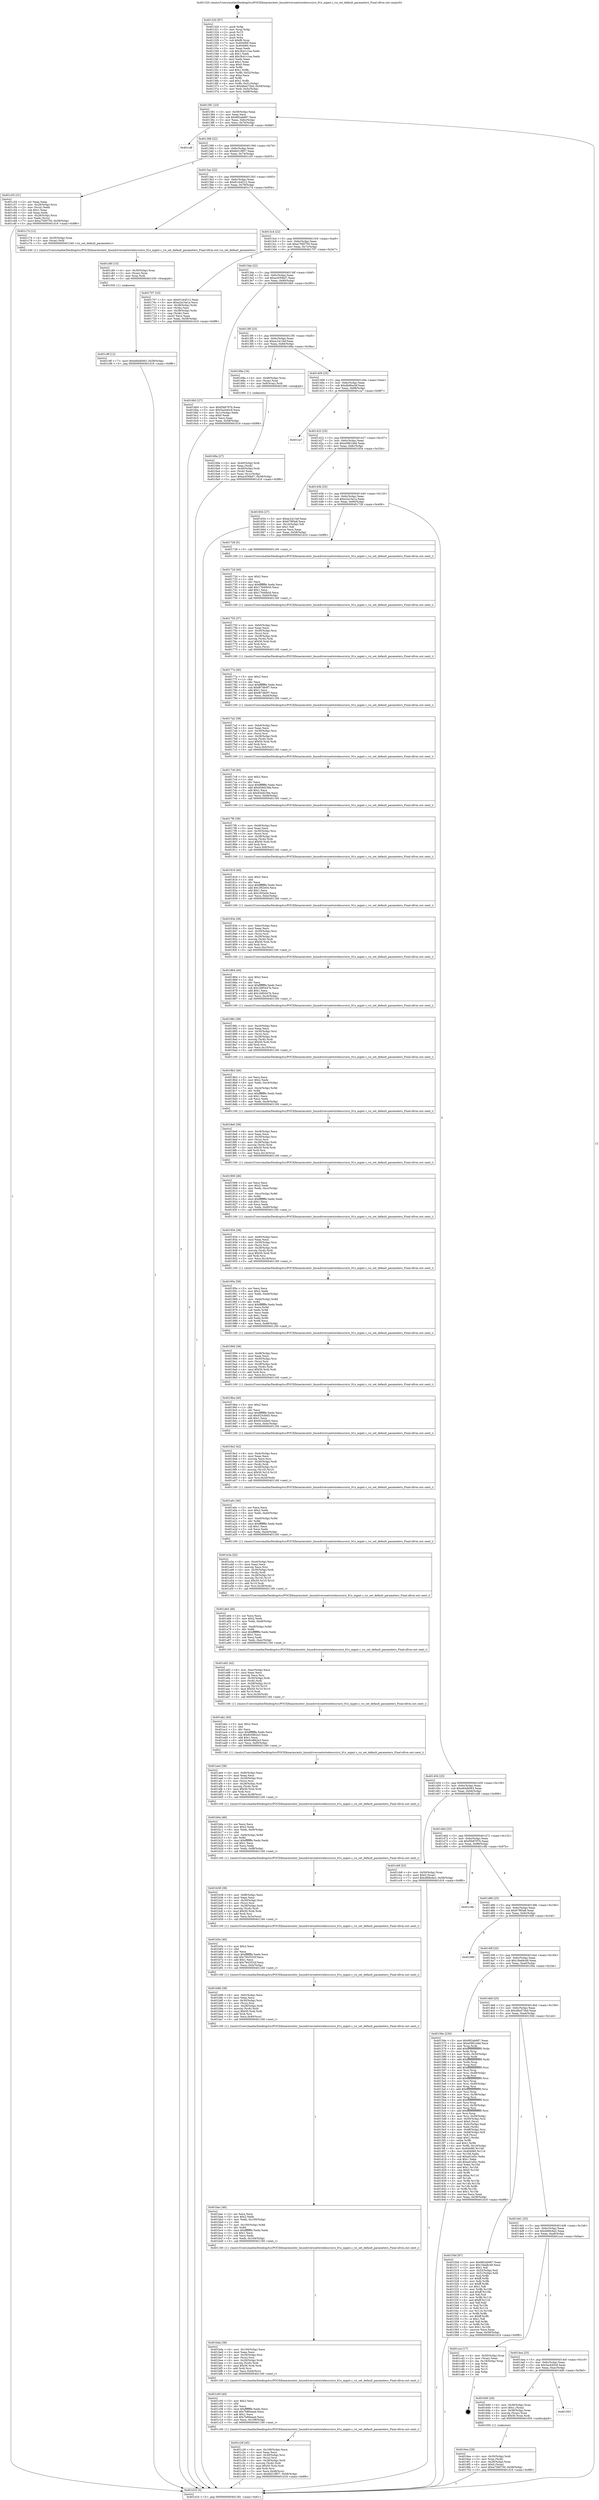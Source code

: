 digraph "0x401320" {
  label = "0x401320 (/mnt/c/Users/mathe/Desktop/tcc/POCII/binaries/extr_linuxdriversnetwirelessrsirsi_91x_mgmt.c_rsi_set_default_parameters_Final-ollvm.out::main(0))"
  labelloc = "t"
  node[shape=record]

  Entry [label="",width=0.3,height=0.3,shape=circle,fillcolor=black,style=filled]
  "0x401381" [label="{
     0x401381 [23]\l
     | [instrs]\l
     &nbsp;&nbsp;0x401381 \<+3\>: mov -0x58(%rbp),%eax\l
     &nbsp;&nbsp;0x401384 \<+2\>: mov %eax,%ecx\l
     &nbsp;&nbsp;0x401386 \<+6\>: sub $0x882ab687,%ecx\l
     &nbsp;&nbsp;0x40138c \<+3\>: mov %eax,-0x6c(%rbp)\l
     &nbsp;&nbsp;0x40138f \<+3\>: mov %ecx,-0x70(%rbp)\l
     &nbsp;&nbsp;0x401392 \<+6\>: je 0000000000401cdf \<main+0x9bf\>\l
  }"]
  "0x401cdf" [label="{
     0x401cdf\l
  }", style=dashed]
  "0x401398" [label="{
     0x401398 [22]\l
     | [instrs]\l
     &nbsp;&nbsp;0x401398 \<+5\>: jmp 000000000040139d \<main+0x7d\>\l
     &nbsp;&nbsp;0x40139d \<+3\>: mov -0x6c(%rbp),%eax\l
     &nbsp;&nbsp;0x4013a0 \<+5\>: sub $0x8d21f857,%eax\l
     &nbsp;&nbsp;0x4013a5 \<+3\>: mov %eax,-0x74(%rbp)\l
     &nbsp;&nbsp;0x4013a8 \<+6\>: je 0000000000401c55 \<main+0x935\>\l
  }"]
  Exit [label="",width=0.3,height=0.3,shape=circle,fillcolor=black,style=filled,peripheries=2]
  "0x401c55" [label="{
     0x401c55 [31]\l
     | [instrs]\l
     &nbsp;&nbsp;0x401c55 \<+2\>: xor %eax,%eax\l
     &nbsp;&nbsp;0x401c57 \<+4\>: mov -0x28(%rbp),%rcx\l
     &nbsp;&nbsp;0x401c5b \<+2\>: mov (%rcx),%edx\l
     &nbsp;&nbsp;0x401c5d \<+3\>: sub $0x1,%eax\l
     &nbsp;&nbsp;0x401c60 \<+2\>: sub %eax,%edx\l
     &nbsp;&nbsp;0x401c62 \<+4\>: mov -0x28(%rbp),%rcx\l
     &nbsp;&nbsp;0x401c66 \<+2\>: mov %edx,(%rcx)\l
     &nbsp;&nbsp;0x401c68 \<+7\>: movl $0xa7560750,-0x58(%rbp)\l
     &nbsp;&nbsp;0x401c6f \<+5\>: jmp 0000000000401d16 \<main+0x9f6\>\l
  }"]
  "0x4013ae" [label="{
     0x4013ae [22]\l
     | [instrs]\l
     &nbsp;&nbsp;0x4013ae \<+5\>: jmp 00000000004013b3 \<main+0x93\>\l
     &nbsp;&nbsp;0x4013b3 \<+3\>: mov -0x6c(%rbp),%eax\l
     &nbsp;&nbsp;0x4013b6 \<+5\>: sub $0x91cb4512,%eax\l
     &nbsp;&nbsp;0x4013bb \<+3\>: mov %eax,-0x78(%rbp)\l
     &nbsp;&nbsp;0x4013be \<+6\>: je 0000000000401c74 \<main+0x954\>\l
  }"]
  "0x401c8f" [label="{
     0x401c8f [12]\l
     | [instrs]\l
     &nbsp;&nbsp;0x401c8f \<+7\>: movl $0xe84db063,-0x58(%rbp)\l
     &nbsp;&nbsp;0x401c96 \<+5\>: jmp 0000000000401d16 \<main+0x9f6\>\l
  }"]
  "0x401c74" [label="{
     0x401c74 [12]\l
     | [instrs]\l
     &nbsp;&nbsp;0x401c74 \<+4\>: mov -0x30(%rbp),%rax\l
     &nbsp;&nbsp;0x401c78 \<+3\>: mov (%rax),%rdi\l
     &nbsp;&nbsp;0x401c7b \<+5\>: call 0000000000401240 \<rsi_set_default_parameters\>\l
     | [calls]\l
     &nbsp;&nbsp;0x401240 \{1\} (/mnt/c/Users/mathe/Desktop/tcc/POCII/binaries/extr_linuxdriversnetwirelessrsirsi_91x_mgmt.c_rsi_set_default_parameters_Final-ollvm.out::rsi_set_default_parameters)\l
  }"]
  "0x4013c4" [label="{
     0x4013c4 [22]\l
     | [instrs]\l
     &nbsp;&nbsp;0x4013c4 \<+5\>: jmp 00000000004013c9 \<main+0xa9\>\l
     &nbsp;&nbsp;0x4013c9 \<+3\>: mov -0x6c(%rbp),%eax\l
     &nbsp;&nbsp;0x4013cc \<+5\>: sub $0xa7560750,%eax\l
     &nbsp;&nbsp;0x4013d1 \<+3\>: mov %eax,-0x7c(%rbp)\l
     &nbsp;&nbsp;0x4013d4 \<+6\>: je 0000000000401707 \<main+0x3e7\>\l
  }"]
  "0x401c80" [label="{
     0x401c80 [15]\l
     | [instrs]\l
     &nbsp;&nbsp;0x401c80 \<+4\>: mov -0x30(%rbp),%rax\l
     &nbsp;&nbsp;0x401c84 \<+3\>: mov (%rax),%rax\l
     &nbsp;&nbsp;0x401c87 \<+3\>: mov %rax,%rdi\l
     &nbsp;&nbsp;0x401c8a \<+5\>: call 0000000000401030 \<free@plt\>\l
     | [calls]\l
     &nbsp;&nbsp;0x401030 \{1\} (unknown)\l
  }"]
  "0x401707" [label="{
     0x401707 [33]\l
     | [instrs]\l
     &nbsp;&nbsp;0x401707 \<+5\>: mov $0x91cb4512,%eax\l
     &nbsp;&nbsp;0x40170c \<+5\>: mov $0xe2a10a1a,%ecx\l
     &nbsp;&nbsp;0x401711 \<+4\>: mov -0x28(%rbp),%rdx\l
     &nbsp;&nbsp;0x401715 \<+2\>: mov (%rdx),%esi\l
     &nbsp;&nbsp;0x401717 \<+4\>: mov -0x38(%rbp),%rdx\l
     &nbsp;&nbsp;0x40171b \<+2\>: cmp (%rdx),%esi\l
     &nbsp;&nbsp;0x40171d \<+3\>: cmovl %ecx,%eax\l
     &nbsp;&nbsp;0x401720 \<+3\>: mov %eax,-0x58(%rbp)\l
     &nbsp;&nbsp;0x401723 \<+5\>: jmp 0000000000401d16 \<main+0x9f6\>\l
  }"]
  "0x4013da" [label="{
     0x4013da [22]\l
     | [instrs]\l
     &nbsp;&nbsp;0x4013da \<+5\>: jmp 00000000004013df \<main+0xbf\>\l
     &nbsp;&nbsp;0x4013df \<+3\>: mov -0x6c(%rbp),%eax\l
     &nbsp;&nbsp;0x4013e2 \<+5\>: sub $0xac030bd7,%eax\l
     &nbsp;&nbsp;0x4013e7 \<+3\>: mov %eax,-0x80(%rbp)\l
     &nbsp;&nbsp;0x4013ea \<+6\>: je 00000000004016b5 \<main+0x395\>\l
  }"]
  "0x401c28" [label="{
     0x401c28 [45]\l
     | [instrs]\l
     &nbsp;&nbsp;0x401c28 \<+6\>: mov -0x108(%rbp),%ecx\l
     &nbsp;&nbsp;0x401c2e \<+3\>: imul %eax,%ecx\l
     &nbsp;&nbsp;0x401c31 \<+4\>: mov -0x30(%rbp),%rsi\l
     &nbsp;&nbsp;0x401c35 \<+3\>: mov (%rsi),%rsi\l
     &nbsp;&nbsp;0x401c38 \<+4\>: mov -0x28(%rbp),%rdi\l
     &nbsp;&nbsp;0x401c3c \<+3\>: movslq (%rdi),%rdi\l
     &nbsp;&nbsp;0x401c3f \<+4\>: imul $0x50,%rdi,%rdi\l
     &nbsp;&nbsp;0x401c43 \<+3\>: add %rdi,%rsi\l
     &nbsp;&nbsp;0x401c46 \<+3\>: mov %ecx,0x48(%rsi)\l
     &nbsp;&nbsp;0x401c49 \<+7\>: movl $0x8d21f857,-0x58(%rbp)\l
     &nbsp;&nbsp;0x401c50 \<+5\>: jmp 0000000000401d16 \<main+0x9f6\>\l
  }"]
  "0x4016b5" [label="{
     0x4016b5 [27]\l
     | [instrs]\l
     &nbsp;&nbsp;0x4016b5 \<+5\>: mov $0xf5b8797b,%eax\l
     &nbsp;&nbsp;0x4016ba \<+5\>: mov $0x5acb40c9,%ecx\l
     &nbsp;&nbsp;0x4016bf \<+3\>: mov -0x1c(%rbp),%edx\l
     &nbsp;&nbsp;0x4016c2 \<+3\>: cmp $0x0,%edx\l
     &nbsp;&nbsp;0x4016c5 \<+3\>: cmove %ecx,%eax\l
     &nbsp;&nbsp;0x4016c8 \<+3\>: mov %eax,-0x58(%rbp)\l
     &nbsp;&nbsp;0x4016cb \<+5\>: jmp 0000000000401d16 \<main+0x9f6\>\l
  }"]
  "0x4013f0" [label="{
     0x4013f0 [25]\l
     | [instrs]\l
     &nbsp;&nbsp;0x4013f0 \<+5\>: jmp 00000000004013f5 \<main+0xd5\>\l
     &nbsp;&nbsp;0x4013f5 \<+3\>: mov -0x6c(%rbp),%eax\l
     &nbsp;&nbsp;0x4013f8 \<+5\>: sub $0xac2413ef,%eax\l
     &nbsp;&nbsp;0x4013fd \<+6\>: mov %eax,-0x84(%rbp)\l
     &nbsp;&nbsp;0x401403 \<+6\>: je 000000000040168a \<main+0x36a\>\l
  }"]
  "0x401c00" [label="{
     0x401c00 [40]\l
     | [instrs]\l
     &nbsp;&nbsp;0x401c00 \<+5\>: mov $0x2,%ecx\l
     &nbsp;&nbsp;0x401c05 \<+1\>: cltd\l
     &nbsp;&nbsp;0x401c06 \<+2\>: idiv %ecx\l
     &nbsp;&nbsp;0x401c08 \<+6\>: imul $0xfffffffe,%edx,%ecx\l
     &nbsp;&nbsp;0x401c0e \<+6\>: add $0x7b80eead,%ecx\l
     &nbsp;&nbsp;0x401c14 \<+3\>: add $0x1,%ecx\l
     &nbsp;&nbsp;0x401c17 \<+6\>: sub $0x7b80eead,%ecx\l
     &nbsp;&nbsp;0x401c1d \<+6\>: mov %ecx,-0x108(%rbp)\l
     &nbsp;&nbsp;0x401c23 \<+5\>: call 0000000000401160 \<next_i\>\l
     | [calls]\l
     &nbsp;&nbsp;0x401160 \{1\} (/mnt/c/Users/mathe/Desktop/tcc/POCII/binaries/extr_linuxdriversnetwirelessrsirsi_91x_mgmt.c_rsi_set_default_parameters_Final-ollvm.out::next_i)\l
  }"]
  "0x40168a" [label="{
     0x40168a [16]\l
     | [instrs]\l
     &nbsp;&nbsp;0x40168a \<+4\>: mov -0x48(%rbp),%rax\l
     &nbsp;&nbsp;0x40168e \<+3\>: mov (%rax),%rax\l
     &nbsp;&nbsp;0x401691 \<+4\>: mov 0x8(%rax),%rdi\l
     &nbsp;&nbsp;0x401695 \<+5\>: call 0000000000401060 \<atoi@plt\>\l
     | [calls]\l
     &nbsp;&nbsp;0x401060 \{1\} (unknown)\l
  }"]
  "0x401409" [label="{
     0x401409 [25]\l
     | [instrs]\l
     &nbsp;&nbsp;0x401409 \<+5\>: jmp 000000000040140e \<main+0xee\>\l
     &nbsp;&nbsp;0x40140e \<+3\>: mov -0x6c(%rbp),%eax\l
     &nbsp;&nbsp;0x401411 \<+5\>: sub $0xdbd6acbf,%eax\l
     &nbsp;&nbsp;0x401416 \<+6\>: mov %eax,-0x88(%rbp)\l
     &nbsp;&nbsp;0x40141c \<+6\>: je 0000000000401ca7 \<main+0x987\>\l
  }"]
  "0x401bda" [label="{
     0x401bda [38]\l
     | [instrs]\l
     &nbsp;&nbsp;0x401bda \<+6\>: mov -0x104(%rbp),%ecx\l
     &nbsp;&nbsp;0x401be0 \<+3\>: imul %eax,%ecx\l
     &nbsp;&nbsp;0x401be3 \<+4\>: mov -0x30(%rbp),%rsi\l
     &nbsp;&nbsp;0x401be7 \<+3\>: mov (%rsi),%rsi\l
     &nbsp;&nbsp;0x401bea \<+4\>: mov -0x28(%rbp),%rdi\l
     &nbsp;&nbsp;0x401bee \<+3\>: movslq (%rdi),%rdi\l
     &nbsp;&nbsp;0x401bf1 \<+4\>: imul $0x50,%rdi,%rdi\l
     &nbsp;&nbsp;0x401bf5 \<+3\>: add %rdi,%rsi\l
     &nbsp;&nbsp;0x401bf8 \<+3\>: mov %ecx,0x44(%rsi)\l
     &nbsp;&nbsp;0x401bfb \<+5\>: call 0000000000401160 \<next_i\>\l
     | [calls]\l
     &nbsp;&nbsp;0x401160 \{1\} (/mnt/c/Users/mathe/Desktop/tcc/POCII/binaries/extr_linuxdriversnetwirelessrsirsi_91x_mgmt.c_rsi_set_default_parameters_Final-ollvm.out::next_i)\l
  }"]
  "0x401ca7" [label="{
     0x401ca7\l
  }", style=dashed]
  "0x401422" [label="{
     0x401422 [25]\l
     | [instrs]\l
     &nbsp;&nbsp;0x401422 \<+5\>: jmp 0000000000401427 \<main+0x107\>\l
     &nbsp;&nbsp;0x401427 \<+3\>: mov -0x6c(%rbp),%eax\l
     &nbsp;&nbsp;0x40142a \<+5\>: sub $0xe0861ddd,%eax\l
     &nbsp;&nbsp;0x40142f \<+6\>: mov %eax,-0x8c(%rbp)\l
     &nbsp;&nbsp;0x401435 \<+6\>: je 0000000000401654 \<main+0x334\>\l
  }"]
  "0x401bac" [label="{
     0x401bac [46]\l
     | [instrs]\l
     &nbsp;&nbsp;0x401bac \<+2\>: xor %ecx,%ecx\l
     &nbsp;&nbsp;0x401bae \<+5\>: mov $0x2,%edx\l
     &nbsp;&nbsp;0x401bb3 \<+6\>: mov %edx,-0x100(%rbp)\l
     &nbsp;&nbsp;0x401bb9 \<+1\>: cltd\l
     &nbsp;&nbsp;0x401bba \<+7\>: mov -0x100(%rbp),%r8d\l
     &nbsp;&nbsp;0x401bc1 \<+3\>: idiv %r8d\l
     &nbsp;&nbsp;0x401bc4 \<+6\>: imul $0xfffffffe,%edx,%edx\l
     &nbsp;&nbsp;0x401bca \<+3\>: sub $0x1,%ecx\l
     &nbsp;&nbsp;0x401bcd \<+2\>: sub %ecx,%edx\l
     &nbsp;&nbsp;0x401bcf \<+6\>: mov %edx,-0x104(%rbp)\l
     &nbsp;&nbsp;0x401bd5 \<+5\>: call 0000000000401160 \<next_i\>\l
     | [calls]\l
     &nbsp;&nbsp;0x401160 \{1\} (/mnt/c/Users/mathe/Desktop/tcc/POCII/binaries/extr_linuxdriversnetwirelessrsirsi_91x_mgmt.c_rsi_set_default_parameters_Final-ollvm.out::next_i)\l
  }"]
  "0x401654" [label="{
     0x401654 [27]\l
     | [instrs]\l
     &nbsp;&nbsp;0x401654 \<+5\>: mov $0xac2413ef,%eax\l
     &nbsp;&nbsp;0x401659 \<+5\>: mov $0x679f3a8,%ecx\l
     &nbsp;&nbsp;0x40165e \<+3\>: mov -0x1d(%rbp),%dl\l
     &nbsp;&nbsp;0x401661 \<+3\>: test $0x1,%dl\l
     &nbsp;&nbsp;0x401664 \<+3\>: cmovne %ecx,%eax\l
     &nbsp;&nbsp;0x401667 \<+3\>: mov %eax,-0x58(%rbp)\l
     &nbsp;&nbsp;0x40166a \<+5\>: jmp 0000000000401d16 \<main+0x9f6\>\l
  }"]
  "0x40143b" [label="{
     0x40143b [25]\l
     | [instrs]\l
     &nbsp;&nbsp;0x40143b \<+5\>: jmp 0000000000401440 \<main+0x120\>\l
     &nbsp;&nbsp;0x401440 \<+3\>: mov -0x6c(%rbp),%eax\l
     &nbsp;&nbsp;0x401443 \<+5\>: sub $0xe2a10a1a,%eax\l
     &nbsp;&nbsp;0x401448 \<+6\>: mov %eax,-0x90(%rbp)\l
     &nbsp;&nbsp;0x40144e \<+6\>: je 0000000000401728 \<main+0x408\>\l
  }"]
  "0x401b86" [label="{
     0x401b86 [38]\l
     | [instrs]\l
     &nbsp;&nbsp;0x401b86 \<+6\>: mov -0xfc(%rbp),%ecx\l
     &nbsp;&nbsp;0x401b8c \<+3\>: imul %eax,%ecx\l
     &nbsp;&nbsp;0x401b8f \<+4\>: mov -0x30(%rbp),%rsi\l
     &nbsp;&nbsp;0x401b93 \<+3\>: mov (%rsi),%rsi\l
     &nbsp;&nbsp;0x401b96 \<+4\>: mov -0x28(%rbp),%rdi\l
     &nbsp;&nbsp;0x401b9a \<+3\>: movslq (%rdi),%rdi\l
     &nbsp;&nbsp;0x401b9d \<+4\>: imul $0x50,%rdi,%rdi\l
     &nbsp;&nbsp;0x401ba1 \<+3\>: add %rdi,%rsi\l
     &nbsp;&nbsp;0x401ba4 \<+3\>: mov %ecx,0x40(%rsi)\l
     &nbsp;&nbsp;0x401ba7 \<+5\>: call 0000000000401160 \<next_i\>\l
     | [calls]\l
     &nbsp;&nbsp;0x401160 \{1\} (/mnt/c/Users/mathe/Desktop/tcc/POCII/binaries/extr_linuxdriversnetwirelessrsirsi_91x_mgmt.c_rsi_set_default_parameters_Final-ollvm.out::next_i)\l
  }"]
  "0x401728" [label="{
     0x401728 [5]\l
     | [instrs]\l
     &nbsp;&nbsp;0x401728 \<+5\>: call 0000000000401160 \<next_i\>\l
     | [calls]\l
     &nbsp;&nbsp;0x401160 \{1\} (/mnt/c/Users/mathe/Desktop/tcc/POCII/binaries/extr_linuxdriversnetwirelessrsirsi_91x_mgmt.c_rsi_set_default_parameters_Final-ollvm.out::next_i)\l
  }"]
  "0x401454" [label="{
     0x401454 [25]\l
     | [instrs]\l
     &nbsp;&nbsp;0x401454 \<+5\>: jmp 0000000000401459 \<main+0x139\>\l
     &nbsp;&nbsp;0x401459 \<+3\>: mov -0x6c(%rbp),%eax\l
     &nbsp;&nbsp;0x40145c \<+5\>: sub $0xe84db063,%eax\l
     &nbsp;&nbsp;0x401461 \<+6\>: mov %eax,-0x94(%rbp)\l
     &nbsp;&nbsp;0x401467 \<+6\>: je 0000000000401cb8 \<main+0x998\>\l
  }"]
  "0x401b5e" [label="{
     0x401b5e [40]\l
     | [instrs]\l
     &nbsp;&nbsp;0x401b5e \<+5\>: mov $0x2,%ecx\l
     &nbsp;&nbsp;0x401b63 \<+1\>: cltd\l
     &nbsp;&nbsp;0x401b64 \<+2\>: idiv %ecx\l
     &nbsp;&nbsp;0x401b66 \<+6\>: imul $0xfffffffe,%edx,%ecx\l
     &nbsp;&nbsp;0x401b6c \<+6\>: add $0x7843532f,%ecx\l
     &nbsp;&nbsp;0x401b72 \<+3\>: add $0x1,%ecx\l
     &nbsp;&nbsp;0x401b75 \<+6\>: sub $0x7843532f,%ecx\l
     &nbsp;&nbsp;0x401b7b \<+6\>: mov %ecx,-0xfc(%rbp)\l
     &nbsp;&nbsp;0x401b81 \<+5\>: call 0000000000401160 \<next_i\>\l
     | [calls]\l
     &nbsp;&nbsp;0x401160 \{1\} (/mnt/c/Users/mathe/Desktop/tcc/POCII/binaries/extr_linuxdriversnetwirelessrsirsi_91x_mgmt.c_rsi_set_default_parameters_Final-ollvm.out::next_i)\l
  }"]
  "0x401cb8" [label="{
     0x401cb8 [22]\l
     | [instrs]\l
     &nbsp;&nbsp;0x401cb8 \<+4\>: mov -0x50(%rbp),%rax\l
     &nbsp;&nbsp;0x401cbc \<+6\>: movl $0x0,(%rax)\l
     &nbsp;&nbsp;0x401cc2 \<+7\>: movl $0x4fd9c6a3,-0x58(%rbp)\l
     &nbsp;&nbsp;0x401cc9 \<+5\>: jmp 0000000000401d16 \<main+0x9f6\>\l
  }"]
  "0x40146d" [label="{
     0x40146d [25]\l
     | [instrs]\l
     &nbsp;&nbsp;0x40146d \<+5\>: jmp 0000000000401472 \<main+0x152\>\l
     &nbsp;&nbsp;0x401472 \<+3\>: mov -0x6c(%rbp),%eax\l
     &nbsp;&nbsp;0x401475 \<+5\>: sub $0xf5b8797b,%eax\l
     &nbsp;&nbsp;0x40147a \<+6\>: mov %eax,-0x98(%rbp)\l
     &nbsp;&nbsp;0x401480 \<+6\>: je 0000000000401c9b \<main+0x97b\>\l
  }"]
  "0x401b38" [label="{
     0x401b38 [38]\l
     | [instrs]\l
     &nbsp;&nbsp;0x401b38 \<+6\>: mov -0xf8(%rbp),%ecx\l
     &nbsp;&nbsp;0x401b3e \<+3\>: imul %eax,%ecx\l
     &nbsp;&nbsp;0x401b41 \<+4\>: mov -0x30(%rbp),%rsi\l
     &nbsp;&nbsp;0x401b45 \<+3\>: mov (%rsi),%rsi\l
     &nbsp;&nbsp;0x401b48 \<+4\>: mov -0x28(%rbp),%rdi\l
     &nbsp;&nbsp;0x401b4c \<+3\>: movslq (%rdi),%rdi\l
     &nbsp;&nbsp;0x401b4f \<+4\>: imul $0x50,%rdi,%rdi\l
     &nbsp;&nbsp;0x401b53 \<+3\>: add %rdi,%rsi\l
     &nbsp;&nbsp;0x401b56 \<+3\>: mov %ecx,0x3c(%rsi)\l
     &nbsp;&nbsp;0x401b59 \<+5\>: call 0000000000401160 \<next_i\>\l
     | [calls]\l
     &nbsp;&nbsp;0x401160 \{1\} (/mnt/c/Users/mathe/Desktop/tcc/POCII/binaries/extr_linuxdriversnetwirelessrsirsi_91x_mgmt.c_rsi_set_default_parameters_Final-ollvm.out::next_i)\l
  }"]
  "0x401c9b" [label="{
     0x401c9b\l
  }", style=dashed]
  "0x401486" [label="{
     0x401486 [25]\l
     | [instrs]\l
     &nbsp;&nbsp;0x401486 \<+5\>: jmp 000000000040148b \<main+0x16b\>\l
     &nbsp;&nbsp;0x40148b \<+3\>: mov -0x6c(%rbp),%eax\l
     &nbsp;&nbsp;0x40148e \<+5\>: sub $0x679f3a8,%eax\l
     &nbsp;&nbsp;0x401493 \<+6\>: mov %eax,-0x9c(%rbp)\l
     &nbsp;&nbsp;0x401499 \<+6\>: je 000000000040166f \<main+0x34f\>\l
  }"]
  "0x401b0a" [label="{
     0x401b0a [46]\l
     | [instrs]\l
     &nbsp;&nbsp;0x401b0a \<+2\>: xor %ecx,%ecx\l
     &nbsp;&nbsp;0x401b0c \<+5\>: mov $0x2,%edx\l
     &nbsp;&nbsp;0x401b11 \<+6\>: mov %edx,-0xf4(%rbp)\l
     &nbsp;&nbsp;0x401b17 \<+1\>: cltd\l
     &nbsp;&nbsp;0x401b18 \<+7\>: mov -0xf4(%rbp),%r8d\l
     &nbsp;&nbsp;0x401b1f \<+3\>: idiv %r8d\l
     &nbsp;&nbsp;0x401b22 \<+6\>: imul $0xfffffffe,%edx,%edx\l
     &nbsp;&nbsp;0x401b28 \<+3\>: sub $0x1,%ecx\l
     &nbsp;&nbsp;0x401b2b \<+2\>: sub %ecx,%edx\l
     &nbsp;&nbsp;0x401b2d \<+6\>: mov %edx,-0xf8(%rbp)\l
     &nbsp;&nbsp;0x401b33 \<+5\>: call 0000000000401160 \<next_i\>\l
     | [calls]\l
     &nbsp;&nbsp;0x401160 \{1\} (/mnt/c/Users/mathe/Desktop/tcc/POCII/binaries/extr_linuxdriversnetwirelessrsirsi_91x_mgmt.c_rsi_set_default_parameters_Final-ollvm.out::next_i)\l
  }"]
  "0x40166f" [label="{
     0x40166f\l
  }", style=dashed]
  "0x40149f" [label="{
     0x40149f [25]\l
     | [instrs]\l
     &nbsp;&nbsp;0x40149f \<+5\>: jmp 00000000004014a4 \<main+0x184\>\l
     &nbsp;&nbsp;0x4014a4 \<+3\>: mov -0x6c(%rbp),%eax\l
     &nbsp;&nbsp;0x4014a7 \<+5\>: sub $0x19ae8c49,%eax\l
     &nbsp;&nbsp;0x4014ac \<+6\>: mov %eax,-0xa0(%rbp)\l
     &nbsp;&nbsp;0x4014b2 \<+6\>: je 000000000040156e \<main+0x24e\>\l
  }"]
  "0x401ae4" [label="{
     0x401ae4 [38]\l
     | [instrs]\l
     &nbsp;&nbsp;0x401ae4 \<+6\>: mov -0xf0(%rbp),%ecx\l
     &nbsp;&nbsp;0x401aea \<+3\>: imul %eax,%ecx\l
     &nbsp;&nbsp;0x401aed \<+4\>: mov -0x30(%rbp),%rsi\l
     &nbsp;&nbsp;0x401af1 \<+3\>: mov (%rsi),%rsi\l
     &nbsp;&nbsp;0x401af4 \<+4\>: mov -0x28(%rbp),%rdi\l
     &nbsp;&nbsp;0x401af8 \<+3\>: movslq (%rdi),%rdi\l
     &nbsp;&nbsp;0x401afb \<+4\>: imul $0x50,%rdi,%rdi\l
     &nbsp;&nbsp;0x401aff \<+3\>: add %rdi,%rsi\l
     &nbsp;&nbsp;0x401b02 \<+3\>: mov %ecx,0x38(%rsi)\l
     &nbsp;&nbsp;0x401b05 \<+5\>: call 0000000000401160 \<next_i\>\l
     | [calls]\l
     &nbsp;&nbsp;0x401160 \{1\} (/mnt/c/Users/mathe/Desktop/tcc/POCII/binaries/extr_linuxdriversnetwirelessrsirsi_91x_mgmt.c_rsi_set_default_parameters_Final-ollvm.out::next_i)\l
  }"]
  "0x40156e" [label="{
     0x40156e [230]\l
     | [instrs]\l
     &nbsp;&nbsp;0x40156e \<+5\>: mov $0x882ab687,%eax\l
     &nbsp;&nbsp;0x401573 \<+5\>: mov $0xe0861ddd,%ecx\l
     &nbsp;&nbsp;0x401578 \<+3\>: mov %rsp,%rdx\l
     &nbsp;&nbsp;0x40157b \<+4\>: add $0xfffffffffffffff0,%rdx\l
     &nbsp;&nbsp;0x40157f \<+3\>: mov %rdx,%rsp\l
     &nbsp;&nbsp;0x401582 \<+4\>: mov %rdx,-0x50(%rbp)\l
     &nbsp;&nbsp;0x401586 \<+3\>: mov %rsp,%rdx\l
     &nbsp;&nbsp;0x401589 \<+4\>: add $0xfffffffffffffff0,%rdx\l
     &nbsp;&nbsp;0x40158d \<+3\>: mov %rdx,%rsp\l
     &nbsp;&nbsp;0x401590 \<+3\>: mov %rsp,%rsi\l
     &nbsp;&nbsp;0x401593 \<+4\>: add $0xfffffffffffffff0,%rsi\l
     &nbsp;&nbsp;0x401597 \<+3\>: mov %rsi,%rsp\l
     &nbsp;&nbsp;0x40159a \<+4\>: mov %rsi,-0x48(%rbp)\l
     &nbsp;&nbsp;0x40159e \<+3\>: mov %rsp,%rsi\l
     &nbsp;&nbsp;0x4015a1 \<+4\>: add $0xfffffffffffffff0,%rsi\l
     &nbsp;&nbsp;0x4015a5 \<+3\>: mov %rsi,%rsp\l
     &nbsp;&nbsp;0x4015a8 \<+4\>: mov %rsi,-0x40(%rbp)\l
     &nbsp;&nbsp;0x4015ac \<+3\>: mov %rsp,%rsi\l
     &nbsp;&nbsp;0x4015af \<+4\>: add $0xfffffffffffffff0,%rsi\l
     &nbsp;&nbsp;0x4015b3 \<+3\>: mov %rsi,%rsp\l
     &nbsp;&nbsp;0x4015b6 \<+4\>: mov %rsi,-0x38(%rbp)\l
     &nbsp;&nbsp;0x4015ba \<+3\>: mov %rsp,%rsi\l
     &nbsp;&nbsp;0x4015bd \<+4\>: add $0xfffffffffffffff0,%rsi\l
     &nbsp;&nbsp;0x4015c1 \<+3\>: mov %rsi,%rsp\l
     &nbsp;&nbsp;0x4015c4 \<+4\>: mov %rsi,-0x30(%rbp)\l
     &nbsp;&nbsp;0x4015c8 \<+3\>: mov %rsp,%rsi\l
     &nbsp;&nbsp;0x4015cb \<+4\>: add $0xfffffffffffffff0,%rsi\l
     &nbsp;&nbsp;0x4015cf \<+3\>: mov %rsi,%rsp\l
     &nbsp;&nbsp;0x4015d2 \<+4\>: mov %rsi,-0x28(%rbp)\l
     &nbsp;&nbsp;0x4015d6 \<+4\>: mov -0x50(%rbp),%rsi\l
     &nbsp;&nbsp;0x4015da \<+6\>: movl $0x0,(%rsi)\l
     &nbsp;&nbsp;0x4015e0 \<+3\>: mov -0x5c(%rbp),%edi\l
     &nbsp;&nbsp;0x4015e3 \<+2\>: mov %edi,(%rdx)\l
     &nbsp;&nbsp;0x4015e5 \<+4\>: mov -0x48(%rbp),%rsi\l
     &nbsp;&nbsp;0x4015e9 \<+4\>: mov -0x68(%rbp),%r8\l
     &nbsp;&nbsp;0x4015ed \<+3\>: mov %r8,(%rsi)\l
     &nbsp;&nbsp;0x4015f0 \<+3\>: cmpl $0x2,(%rdx)\l
     &nbsp;&nbsp;0x4015f3 \<+4\>: setne %r9b\l
     &nbsp;&nbsp;0x4015f7 \<+4\>: and $0x1,%r9b\l
     &nbsp;&nbsp;0x4015fb \<+4\>: mov %r9b,-0x1d(%rbp)\l
     &nbsp;&nbsp;0x4015ff \<+8\>: mov 0x404080,%r10d\l
     &nbsp;&nbsp;0x401607 \<+8\>: mov 0x404060,%r11d\l
     &nbsp;&nbsp;0x40160f \<+3\>: mov %r10d,%ebx\l
     &nbsp;&nbsp;0x401612 \<+6\>: sub $0xad1ef2c,%ebx\l
     &nbsp;&nbsp;0x401618 \<+3\>: sub $0x1,%ebx\l
     &nbsp;&nbsp;0x40161b \<+6\>: add $0xad1ef2c,%ebx\l
     &nbsp;&nbsp;0x401621 \<+4\>: imul %ebx,%r10d\l
     &nbsp;&nbsp;0x401625 \<+4\>: and $0x1,%r10d\l
     &nbsp;&nbsp;0x401629 \<+4\>: cmp $0x0,%r10d\l
     &nbsp;&nbsp;0x40162d \<+4\>: sete %r9b\l
     &nbsp;&nbsp;0x401631 \<+4\>: cmp $0xa,%r11d\l
     &nbsp;&nbsp;0x401635 \<+4\>: setl %r14b\l
     &nbsp;&nbsp;0x401639 \<+3\>: mov %r9b,%r15b\l
     &nbsp;&nbsp;0x40163c \<+3\>: and %r14b,%r15b\l
     &nbsp;&nbsp;0x40163f \<+3\>: xor %r14b,%r9b\l
     &nbsp;&nbsp;0x401642 \<+3\>: or %r9b,%r15b\l
     &nbsp;&nbsp;0x401645 \<+4\>: test $0x1,%r15b\l
     &nbsp;&nbsp;0x401649 \<+3\>: cmovne %ecx,%eax\l
     &nbsp;&nbsp;0x40164c \<+3\>: mov %eax,-0x58(%rbp)\l
     &nbsp;&nbsp;0x40164f \<+5\>: jmp 0000000000401d16 \<main+0x9f6\>\l
  }"]
  "0x4014b8" [label="{
     0x4014b8 [25]\l
     | [instrs]\l
     &nbsp;&nbsp;0x4014b8 \<+5\>: jmp 00000000004014bd \<main+0x19d\>\l
     &nbsp;&nbsp;0x4014bd \<+3\>: mov -0x6c(%rbp),%eax\l
     &nbsp;&nbsp;0x4014c0 \<+5\>: sub $0x48a472bd,%eax\l
     &nbsp;&nbsp;0x4014c5 \<+6\>: mov %eax,-0xa4(%rbp)\l
     &nbsp;&nbsp;0x4014cb \<+6\>: je 000000000040150d \<main+0x1ed\>\l
  }"]
  "0x401abc" [label="{
     0x401abc [40]\l
     | [instrs]\l
     &nbsp;&nbsp;0x401abc \<+5\>: mov $0x2,%ecx\l
     &nbsp;&nbsp;0x401ac1 \<+1\>: cltd\l
     &nbsp;&nbsp;0x401ac2 \<+2\>: idiv %ecx\l
     &nbsp;&nbsp;0x401ac4 \<+6\>: imul $0xfffffffe,%edx,%ecx\l
     &nbsp;&nbsp;0x401aca \<+6\>: sub $0x8c0862e3,%ecx\l
     &nbsp;&nbsp;0x401ad0 \<+3\>: add $0x1,%ecx\l
     &nbsp;&nbsp;0x401ad3 \<+6\>: add $0x8c0862e3,%ecx\l
     &nbsp;&nbsp;0x401ad9 \<+6\>: mov %ecx,-0xf0(%rbp)\l
     &nbsp;&nbsp;0x401adf \<+5\>: call 0000000000401160 \<next_i\>\l
     | [calls]\l
     &nbsp;&nbsp;0x401160 \{1\} (/mnt/c/Users/mathe/Desktop/tcc/POCII/binaries/extr_linuxdriversnetwirelessrsirsi_91x_mgmt.c_rsi_set_default_parameters_Final-ollvm.out::next_i)\l
  }"]
  "0x40150d" [label="{
     0x40150d [97]\l
     | [instrs]\l
     &nbsp;&nbsp;0x40150d \<+5\>: mov $0x882ab687,%eax\l
     &nbsp;&nbsp;0x401512 \<+5\>: mov $0x19ae8c49,%ecx\l
     &nbsp;&nbsp;0x401517 \<+2\>: mov $0x1,%dl\l
     &nbsp;&nbsp;0x401519 \<+4\>: mov -0x52(%rbp),%sil\l
     &nbsp;&nbsp;0x40151d \<+4\>: mov -0x51(%rbp),%dil\l
     &nbsp;&nbsp;0x401521 \<+3\>: mov %sil,%r8b\l
     &nbsp;&nbsp;0x401524 \<+4\>: xor $0xff,%r8b\l
     &nbsp;&nbsp;0x401528 \<+3\>: mov %dil,%r9b\l
     &nbsp;&nbsp;0x40152b \<+4\>: xor $0xff,%r9b\l
     &nbsp;&nbsp;0x40152f \<+3\>: xor $0x1,%dl\l
     &nbsp;&nbsp;0x401532 \<+3\>: mov %r8b,%r10b\l
     &nbsp;&nbsp;0x401535 \<+4\>: and $0xff,%r10b\l
     &nbsp;&nbsp;0x401539 \<+3\>: and %dl,%sil\l
     &nbsp;&nbsp;0x40153c \<+3\>: mov %r9b,%r11b\l
     &nbsp;&nbsp;0x40153f \<+4\>: and $0xff,%r11b\l
     &nbsp;&nbsp;0x401543 \<+3\>: and %dl,%dil\l
     &nbsp;&nbsp;0x401546 \<+3\>: or %sil,%r10b\l
     &nbsp;&nbsp;0x401549 \<+3\>: or %dil,%r11b\l
     &nbsp;&nbsp;0x40154c \<+3\>: xor %r11b,%r10b\l
     &nbsp;&nbsp;0x40154f \<+3\>: or %r9b,%r8b\l
     &nbsp;&nbsp;0x401552 \<+4\>: xor $0xff,%r8b\l
     &nbsp;&nbsp;0x401556 \<+3\>: or $0x1,%dl\l
     &nbsp;&nbsp;0x401559 \<+3\>: and %dl,%r8b\l
     &nbsp;&nbsp;0x40155c \<+3\>: or %r8b,%r10b\l
     &nbsp;&nbsp;0x40155f \<+4\>: test $0x1,%r10b\l
     &nbsp;&nbsp;0x401563 \<+3\>: cmovne %ecx,%eax\l
     &nbsp;&nbsp;0x401566 \<+3\>: mov %eax,-0x58(%rbp)\l
     &nbsp;&nbsp;0x401569 \<+5\>: jmp 0000000000401d16 \<main+0x9f6\>\l
  }"]
  "0x4014d1" [label="{
     0x4014d1 [25]\l
     | [instrs]\l
     &nbsp;&nbsp;0x4014d1 \<+5\>: jmp 00000000004014d6 \<main+0x1b6\>\l
     &nbsp;&nbsp;0x4014d6 \<+3\>: mov -0x6c(%rbp),%eax\l
     &nbsp;&nbsp;0x4014d9 \<+5\>: sub $0x4fd9c6a3,%eax\l
     &nbsp;&nbsp;0x4014de \<+6\>: mov %eax,-0xa8(%rbp)\l
     &nbsp;&nbsp;0x4014e4 \<+6\>: je 0000000000401cce \<main+0x9ae\>\l
  }"]
  "0x401d16" [label="{
     0x401d16 [5]\l
     | [instrs]\l
     &nbsp;&nbsp;0x401d16 \<+5\>: jmp 0000000000401381 \<main+0x61\>\l
  }"]
  "0x401320" [label="{
     0x401320 [97]\l
     | [instrs]\l
     &nbsp;&nbsp;0x401320 \<+1\>: push %rbp\l
     &nbsp;&nbsp;0x401321 \<+3\>: mov %rsp,%rbp\l
     &nbsp;&nbsp;0x401324 \<+2\>: push %r15\l
     &nbsp;&nbsp;0x401326 \<+2\>: push %r14\l
     &nbsp;&nbsp;0x401328 \<+1\>: push %rbx\l
     &nbsp;&nbsp;0x401329 \<+7\>: sub $0xf8,%rsp\l
     &nbsp;&nbsp;0x401330 \<+7\>: mov 0x404080,%eax\l
     &nbsp;&nbsp;0x401337 \<+7\>: mov 0x404060,%ecx\l
     &nbsp;&nbsp;0x40133e \<+2\>: mov %eax,%edx\l
     &nbsp;&nbsp;0x401340 \<+6\>: sub $0x3b41c1ea,%edx\l
     &nbsp;&nbsp;0x401346 \<+3\>: sub $0x1,%edx\l
     &nbsp;&nbsp;0x401349 \<+6\>: add $0x3b41c1ea,%edx\l
     &nbsp;&nbsp;0x40134f \<+3\>: imul %edx,%eax\l
     &nbsp;&nbsp;0x401352 \<+3\>: and $0x1,%eax\l
     &nbsp;&nbsp;0x401355 \<+3\>: cmp $0x0,%eax\l
     &nbsp;&nbsp;0x401358 \<+4\>: sete %r8b\l
     &nbsp;&nbsp;0x40135c \<+4\>: and $0x1,%r8b\l
     &nbsp;&nbsp;0x401360 \<+4\>: mov %r8b,-0x52(%rbp)\l
     &nbsp;&nbsp;0x401364 \<+3\>: cmp $0xa,%ecx\l
     &nbsp;&nbsp;0x401367 \<+4\>: setl %r8b\l
     &nbsp;&nbsp;0x40136b \<+4\>: and $0x1,%r8b\l
     &nbsp;&nbsp;0x40136f \<+4\>: mov %r8b,-0x51(%rbp)\l
     &nbsp;&nbsp;0x401373 \<+7\>: movl $0x48a472bd,-0x58(%rbp)\l
     &nbsp;&nbsp;0x40137a \<+3\>: mov %edi,-0x5c(%rbp)\l
     &nbsp;&nbsp;0x40137d \<+4\>: mov %rsi,-0x68(%rbp)\l
  }"]
  "0x40169a" [label="{
     0x40169a [27]\l
     | [instrs]\l
     &nbsp;&nbsp;0x40169a \<+4\>: mov -0x40(%rbp),%rdi\l
     &nbsp;&nbsp;0x40169e \<+2\>: mov %eax,(%rdi)\l
     &nbsp;&nbsp;0x4016a0 \<+4\>: mov -0x40(%rbp),%rdi\l
     &nbsp;&nbsp;0x4016a4 \<+2\>: mov (%rdi),%eax\l
     &nbsp;&nbsp;0x4016a6 \<+3\>: mov %eax,-0x1c(%rbp)\l
     &nbsp;&nbsp;0x4016a9 \<+7\>: movl $0xac030bd7,-0x58(%rbp)\l
     &nbsp;&nbsp;0x4016b0 \<+5\>: jmp 0000000000401d16 \<main+0x9f6\>\l
  }"]
  "0x401a92" [label="{
     0x401a92 [42]\l
     | [instrs]\l
     &nbsp;&nbsp;0x401a92 \<+6\>: mov -0xec(%rbp),%ecx\l
     &nbsp;&nbsp;0x401a98 \<+3\>: imul %eax,%ecx\l
     &nbsp;&nbsp;0x401a9b \<+3\>: movslq %ecx,%rsi\l
     &nbsp;&nbsp;0x401a9e \<+4\>: mov -0x30(%rbp),%rdi\l
     &nbsp;&nbsp;0x401aa2 \<+3\>: mov (%rdi),%rdi\l
     &nbsp;&nbsp;0x401aa5 \<+4\>: mov -0x28(%rbp),%r10\l
     &nbsp;&nbsp;0x401aa9 \<+3\>: movslq (%r10),%r10\l
     &nbsp;&nbsp;0x401aac \<+4\>: imul $0x50,%r10,%r10\l
     &nbsp;&nbsp;0x401ab0 \<+3\>: add %r10,%rdi\l
     &nbsp;&nbsp;0x401ab3 \<+4\>: mov %rsi,0x30(%rdi)\l
     &nbsp;&nbsp;0x401ab7 \<+5\>: call 0000000000401160 \<next_i\>\l
     | [calls]\l
     &nbsp;&nbsp;0x401160 \{1\} (/mnt/c/Users/mathe/Desktop/tcc/POCII/binaries/extr_linuxdriversnetwirelessrsirsi_91x_mgmt.c_rsi_set_default_parameters_Final-ollvm.out::next_i)\l
  }"]
  "0x401cce" [label="{
     0x401cce [17]\l
     | [instrs]\l
     &nbsp;&nbsp;0x401cce \<+4\>: mov -0x50(%rbp),%rax\l
     &nbsp;&nbsp;0x401cd2 \<+2\>: mov (%rax),%eax\l
     &nbsp;&nbsp;0x401cd4 \<+4\>: lea -0x18(%rbp),%rsp\l
     &nbsp;&nbsp;0x401cd8 \<+1\>: pop %rbx\l
     &nbsp;&nbsp;0x401cd9 \<+2\>: pop %r14\l
     &nbsp;&nbsp;0x401cdb \<+2\>: pop %r15\l
     &nbsp;&nbsp;0x401cdd \<+1\>: pop %rbp\l
     &nbsp;&nbsp;0x401cde \<+1\>: ret\l
  }"]
  "0x4014ea" [label="{
     0x4014ea [25]\l
     | [instrs]\l
     &nbsp;&nbsp;0x4014ea \<+5\>: jmp 00000000004014ef \<main+0x1cf\>\l
     &nbsp;&nbsp;0x4014ef \<+3\>: mov -0x6c(%rbp),%eax\l
     &nbsp;&nbsp;0x4014f2 \<+5\>: sub $0x5acb40c9,%eax\l
     &nbsp;&nbsp;0x4014f7 \<+6\>: mov %eax,-0xac(%rbp)\l
     &nbsp;&nbsp;0x4014fd \<+6\>: je 00000000004016d0 \<main+0x3b0\>\l
  }"]
  "0x401a64" [label="{
     0x401a64 [46]\l
     | [instrs]\l
     &nbsp;&nbsp;0x401a64 \<+2\>: xor %ecx,%ecx\l
     &nbsp;&nbsp;0x401a66 \<+5\>: mov $0x2,%edx\l
     &nbsp;&nbsp;0x401a6b \<+6\>: mov %edx,-0xe8(%rbp)\l
     &nbsp;&nbsp;0x401a71 \<+1\>: cltd\l
     &nbsp;&nbsp;0x401a72 \<+7\>: mov -0xe8(%rbp),%r8d\l
     &nbsp;&nbsp;0x401a79 \<+3\>: idiv %r8d\l
     &nbsp;&nbsp;0x401a7c \<+6\>: imul $0xfffffffe,%edx,%edx\l
     &nbsp;&nbsp;0x401a82 \<+3\>: sub $0x1,%ecx\l
     &nbsp;&nbsp;0x401a85 \<+2\>: sub %ecx,%edx\l
     &nbsp;&nbsp;0x401a87 \<+6\>: mov %edx,-0xec(%rbp)\l
     &nbsp;&nbsp;0x401a8d \<+5\>: call 0000000000401160 \<next_i\>\l
     | [calls]\l
     &nbsp;&nbsp;0x401160 \{1\} (/mnt/c/Users/mathe/Desktop/tcc/POCII/binaries/extr_linuxdriversnetwirelessrsirsi_91x_mgmt.c_rsi_set_default_parameters_Final-ollvm.out::next_i)\l
  }"]
  "0x4016d0" [label="{
     0x4016d0 [26]\l
     | [instrs]\l
     &nbsp;&nbsp;0x4016d0 \<+4\>: mov -0x38(%rbp),%rax\l
     &nbsp;&nbsp;0x4016d4 \<+6\>: movl $0x1,(%rax)\l
     &nbsp;&nbsp;0x4016da \<+4\>: mov -0x38(%rbp),%rax\l
     &nbsp;&nbsp;0x4016de \<+3\>: movslq (%rax),%rax\l
     &nbsp;&nbsp;0x4016e1 \<+4\>: imul $0x50,%rax,%rdi\l
     &nbsp;&nbsp;0x4016e5 \<+5\>: call 0000000000401050 \<malloc@plt\>\l
     | [calls]\l
     &nbsp;&nbsp;0x401050 \{1\} (unknown)\l
  }"]
  "0x401503" [label="{
     0x401503\l
  }", style=dashed]
  "0x4016ea" [label="{
     0x4016ea [29]\l
     | [instrs]\l
     &nbsp;&nbsp;0x4016ea \<+4\>: mov -0x30(%rbp),%rdi\l
     &nbsp;&nbsp;0x4016ee \<+3\>: mov %rax,(%rdi)\l
     &nbsp;&nbsp;0x4016f1 \<+4\>: mov -0x28(%rbp),%rax\l
     &nbsp;&nbsp;0x4016f5 \<+6\>: movl $0x0,(%rax)\l
     &nbsp;&nbsp;0x4016fb \<+7\>: movl $0xa7560750,-0x58(%rbp)\l
     &nbsp;&nbsp;0x401702 \<+5\>: jmp 0000000000401d16 \<main+0x9f6\>\l
  }"]
  "0x40172d" [label="{
     0x40172d [40]\l
     | [instrs]\l
     &nbsp;&nbsp;0x40172d \<+5\>: mov $0x2,%ecx\l
     &nbsp;&nbsp;0x401732 \<+1\>: cltd\l
     &nbsp;&nbsp;0x401733 \<+2\>: idiv %ecx\l
     &nbsp;&nbsp;0x401735 \<+6\>: imul $0xfffffffe,%edx,%ecx\l
     &nbsp;&nbsp;0x40173b \<+6\>: add $0x17640b50,%ecx\l
     &nbsp;&nbsp;0x401741 \<+3\>: add $0x1,%ecx\l
     &nbsp;&nbsp;0x401744 \<+6\>: sub $0x17640b50,%ecx\l
     &nbsp;&nbsp;0x40174a \<+6\>: mov %ecx,-0xb0(%rbp)\l
     &nbsp;&nbsp;0x401750 \<+5\>: call 0000000000401160 \<next_i\>\l
     | [calls]\l
     &nbsp;&nbsp;0x401160 \{1\} (/mnt/c/Users/mathe/Desktop/tcc/POCII/binaries/extr_linuxdriversnetwirelessrsirsi_91x_mgmt.c_rsi_set_default_parameters_Final-ollvm.out::next_i)\l
  }"]
  "0x401755" [label="{
     0x401755 [37]\l
     | [instrs]\l
     &nbsp;&nbsp;0x401755 \<+6\>: mov -0xb0(%rbp),%ecx\l
     &nbsp;&nbsp;0x40175b \<+3\>: imul %eax,%ecx\l
     &nbsp;&nbsp;0x40175e \<+4\>: mov -0x30(%rbp),%rsi\l
     &nbsp;&nbsp;0x401762 \<+3\>: mov (%rsi),%rsi\l
     &nbsp;&nbsp;0x401765 \<+4\>: mov -0x28(%rbp),%rdi\l
     &nbsp;&nbsp;0x401769 \<+3\>: movslq (%rdi),%rdi\l
     &nbsp;&nbsp;0x40176c \<+4\>: imul $0x50,%rdi,%rdi\l
     &nbsp;&nbsp;0x401770 \<+3\>: add %rdi,%rsi\l
     &nbsp;&nbsp;0x401773 \<+2\>: mov %ecx,(%rsi)\l
     &nbsp;&nbsp;0x401775 \<+5\>: call 0000000000401160 \<next_i\>\l
     | [calls]\l
     &nbsp;&nbsp;0x401160 \{1\} (/mnt/c/Users/mathe/Desktop/tcc/POCII/binaries/extr_linuxdriversnetwirelessrsirsi_91x_mgmt.c_rsi_set_default_parameters_Final-ollvm.out::next_i)\l
  }"]
  "0x40177a" [label="{
     0x40177a [40]\l
     | [instrs]\l
     &nbsp;&nbsp;0x40177a \<+5\>: mov $0x2,%ecx\l
     &nbsp;&nbsp;0x40177f \<+1\>: cltd\l
     &nbsp;&nbsp;0x401780 \<+2\>: idiv %ecx\l
     &nbsp;&nbsp;0x401782 \<+6\>: imul $0xfffffffe,%edx,%ecx\l
     &nbsp;&nbsp;0x401788 \<+6\>: sub $0xf67db0f7,%ecx\l
     &nbsp;&nbsp;0x40178e \<+3\>: add $0x1,%ecx\l
     &nbsp;&nbsp;0x401791 \<+6\>: add $0xf67db0f7,%ecx\l
     &nbsp;&nbsp;0x401797 \<+6\>: mov %ecx,-0xb4(%rbp)\l
     &nbsp;&nbsp;0x40179d \<+5\>: call 0000000000401160 \<next_i\>\l
     | [calls]\l
     &nbsp;&nbsp;0x401160 \{1\} (/mnt/c/Users/mathe/Desktop/tcc/POCII/binaries/extr_linuxdriversnetwirelessrsirsi_91x_mgmt.c_rsi_set_default_parameters_Final-ollvm.out::next_i)\l
  }"]
  "0x4017a2" [label="{
     0x4017a2 [38]\l
     | [instrs]\l
     &nbsp;&nbsp;0x4017a2 \<+6\>: mov -0xb4(%rbp),%ecx\l
     &nbsp;&nbsp;0x4017a8 \<+3\>: imul %eax,%ecx\l
     &nbsp;&nbsp;0x4017ab \<+4\>: mov -0x30(%rbp),%rsi\l
     &nbsp;&nbsp;0x4017af \<+3\>: mov (%rsi),%rsi\l
     &nbsp;&nbsp;0x4017b2 \<+4\>: mov -0x28(%rbp),%rdi\l
     &nbsp;&nbsp;0x4017b6 \<+3\>: movslq (%rdi),%rdi\l
     &nbsp;&nbsp;0x4017b9 \<+4\>: imul $0x50,%rdi,%rdi\l
     &nbsp;&nbsp;0x4017bd \<+3\>: add %rdi,%rsi\l
     &nbsp;&nbsp;0x4017c0 \<+3\>: mov %ecx,0x4(%rsi)\l
     &nbsp;&nbsp;0x4017c3 \<+5\>: call 0000000000401160 \<next_i\>\l
     | [calls]\l
     &nbsp;&nbsp;0x401160 \{1\} (/mnt/c/Users/mathe/Desktop/tcc/POCII/binaries/extr_linuxdriversnetwirelessrsirsi_91x_mgmt.c_rsi_set_default_parameters_Final-ollvm.out::next_i)\l
  }"]
  "0x4017c8" [label="{
     0x4017c8 [40]\l
     | [instrs]\l
     &nbsp;&nbsp;0x4017c8 \<+5\>: mov $0x2,%ecx\l
     &nbsp;&nbsp;0x4017cd \<+1\>: cltd\l
     &nbsp;&nbsp;0x4017ce \<+2\>: idiv %ecx\l
     &nbsp;&nbsp;0x4017d0 \<+6\>: imul $0xfffffffe,%edx,%ecx\l
     &nbsp;&nbsp;0x4017d6 \<+6\>: add $0x93dd239a,%ecx\l
     &nbsp;&nbsp;0x4017dc \<+3\>: add $0x1,%ecx\l
     &nbsp;&nbsp;0x4017df \<+6\>: sub $0x93dd239a,%ecx\l
     &nbsp;&nbsp;0x4017e5 \<+6\>: mov %ecx,-0xb8(%rbp)\l
     &nbsp;&nbsp;0x4017eb \<+5\>: call 0000000000401160 \<next_i\>\l
     | [calls]\l
     &nbsp;&nbsp;0x401160 \{1\} (/mnt/c/Users/mathe/Desktop/tcc/POCII/binaries/extr_linuxdriversnetwirelessrsirsi_91x_mgmt.c_rsi_set_default_parameters_Final-ollvm.out::next_i)\l
  }"]
  "0x4017f0" [label="{
     0x4017f0 [38]\l
     | [instrs]\l
     &nbsp;&nbsp;0x4017f0 \<+6\>: mov -0xb8(%rbp),%ecx\l
     &nbsp;&nbsp;0x4017f6 \<+3\>: imul %eax,%ecx\l
     &nbsp;&nbsp;0x4017f9 \<+4\>: mov -0x30(%rbp),%rsi\l
     &nbsp;&nbsp;0x4017fd \<+3\>: mov (%rsi),%rsi\l
     &nbsp;&nbsp;0x401800 \<+4\>: mov -0x28(%rbp),%rdi\l
     &nbsp;&nbsp;0x401804 \<+3\>: movslq (%rdi),%rdi\l
     &nbsp;&nbsp;0x401807 \<+4\>: imul $0x50,%rdi,%rdi\l
     &nbsp;&nbsp;0x40180b \<+3\>: add %rdi,%rsi\l
     &nbsp;&nbsp;0x40180e \<+3\>: mov %ecx,0x8(%rsi)\l
     &nbsp;&nbsp;0x401811 \<+5\>: call 0000000000401160 \<next_i\>\l
     | [calls]\l
     &nbsp;&nbsp;0x401160 \{1\} (/mnt/c/Users/mathe/Desktop/tcc/POCII/binaries/extr_linuxdriversnetwirelessrsirsi_91x_mgmt.c_rsi_set_default_parameters_Final-ollvm.out::next_i)\l
  }"]
  "0x401816" [label="{
     0x401816 [40]\l
     | [instrs]\l
     &nbsp;&nbsp;0x401816 \<+5\>: mov $0x2,%ecx\l
     &nbsp;&nbsp;0x40181b \<+1\>: cltd\l
     &nbsp;&nbsp;0x40181c \<+2\>: idiv %ecx\l
     &nbsp;&nbsp;0x40181e \<+6\>: imul $0xfffffffe,%edx,%ecx\l
     &nbsp;&nbsp;0x401824 \<+6\>: add $0x1f02e04,%ecx\l
     &nbsp;&nbsp;0x40182a \<+3\>: add $0x1,%ecx\l
     &nbsp;&nbsp;0x40182d \<+6\>: sub $0x1f02e04,%ecx\l
     &nbsp;&nbsp;0x401833 \<+6\>: mov %ecx,-0xbc(%rbp)\l
     &nbsp;&nbsp;0x401839 \<+5\>: call 0000000000401160 \<next_i\>\l
     | [calls]\l
     &nbsp;&nbsp;0x401160 \{1\} (/mnt/c/Users/mathe/Desktop/tcc/POCII/binaries/extr_linuxdriversnetwirelessrsirsi_91x_mgmt.c_rsi_set_default_parameters_Final-ollvm.out::next_i)\l
  }"]
  "0x40183e" [label="{
     0x40183e [38]\l
     | [instrs]\l
     &nbsp;&nbsp;0x40183e \<+6\>: mov -0xbc(%rbp),%ecx\l
     &nbsp;&nbsp;0x401844 \<+3\>: imul %eax,%ecx\l
     &nbsp;&nbsp;0x401847 \<+4\>: mov -0x30(%rbp),%rsi\l
     &nbsp;&nbsp;0x40184b \<+3\>: mov (%rsi),%rsi\l
     &nbsp;&nbsp;0x40184e \<+4\>: mov -0x28(%rbp),%rdi\l
     &nbsp;&nbsp;0x401852 \<+3\>: movslq (%rdi),%rdi\l
     &nbsp;&nbsp;0x401855 \<+4\>: imul $0x50,%rdi,%rdi\l
     &nbsp;&nbsp;0x401859 \<+3\>: add %rdi,%rsi\l
     &nbsp;&nbsp;0x40185c \<+3\>: mov %ecx,0xc(%rsi)\l
     &nbsp;&nbsp;0x40185f \<+5\>: call 0000000000401160 \<next_i\>\l
     | [calls]\l
     &nbsp;&nbsp;0x401160 \{1\} (/mnt/c/Users/mathe/Desktop/tcc/POCII/binaries/extr_linuxdriversnetwirelessrsirsi_91x_mgmt.c_rsi_set_default_parameters_Final-ollvm.out::next_i)\l
  }"]
  "0x401864" [label="{
     0x401864 [40]\l
     | [instrs]\l
     &nbsp;&nbsp;0x401864 \<+5\>: mov $0x2,%ecx\l
     &nbsp;&nbsp;0x401869 \<+1\>: cltd\l
     &nbsp;&nbsp;0x40186a \<+2\>: idiv %ecx\l
     &nbsp;&nbsp;0x40186c \<+6\>: imul $0xfffffffe,%edx,%ecx\l
     &nbsp;&nbsp;0x401872 \<+6\>: sub $0x1b85447b,%ecx\l
     &nbsp;&nbsp;0x401878 \<+3\>: add $0x1,%ecx\l
     &nbsp;&nbsp;0x40187b \<+6\>: add $0x1b85447b,%ecx\l
     &nbsp;&nbsp;0x401881 \<+6\>: mov %ecx,-0xc0(%rbp)\l
     &nbsp;&nbsp;0x401887 \<+5\>: call 0000000000401160 \<next_i\>\l
     | [calls]\l
     &nbsp;&nbsp;0x401160 \{1\} (/mnt/c/Users/mathe/Desktop/tcc/POCII/binaries/extr_linuxdriversnetwirelessrsirsi_91x_mgmt.c_rsi_set_default_parameters_Final-ollvm.out::next_i)\l
  }"]
  "0x40188c" [label="{
     0x40188c [38]\l
     | [instrs]\l
     &nbsp;&nbsp;0x40188c \<+6\>: mov -0xc0(%rbp),%ecx\l
     &nbsp;&nbsp;0x401892 \<+3\>: imul %eax,%ecx\l
     &nbsp;&nbsp;0x401895 \<+4\>: mov -0x30(%rbp),%rsi\l
     &nbsp;&nbsp;0x401899 \<+3\>: mov (%rsi),%rsi\l
     &nbsp;&nbsp;0x40189c \<+4\>: mov -0x28(%rbp),%rdi\l
     &nbsp;&nbsp;0x4018a0 \<+3\>: movslq (%rdi),%rdi\l
     &nbsp;&nbsp;0x4018a3 \<+4\>: imul $0x50,%rdi,%rdi\l
     &nbsp;&nbsp;0x4018a7 \<+3\>: add %rdi,%rsi\l
     &nbsp;&nbsp;0x4018aa \<+3\>: mov %ecx,0x10(%rsi)\l
     &nbsp;&nbsp;0x4018ad \<+5\>: call 0000000000401160 \<next_i\>\l
     | [calls]\l
     &nbsp;&nbsp;0x401160 \{1\} (/mnt/c/Users/mathe/Desktop/tcc/POCII/binaries/extr_linuxdriversnetwirelessrsirsi_91x_mgmt.c_rsi_set_default_parameters_Final-ollvm.out::next_i)\l
  }"]
  "0x4018b2" [label="{
     0x4018b2 [46]\l
     | [instrs]\l
     &nbsp;&nbsp;0x4018b2 \<+2\>: xor %ecx,%ecx\l
     &nbsp;&nbsp;0x4018b4 \<+5\>: mov $0x2,%edx\l
     &nbsp;&nbsp;0x4018b9 \<+6\>: mov %edx,-0xc4(%rbp)\l
     &nbsp;&nbsp;0x4018bf \<+1\>: cltd\l
     &nbsp;&nbsp;0x4018c0 \<+7\>: mov -0xc4(%rbp),%r8d\l
     &nbsp;&nbsp;0x4018c7 \<+3\>: idiv %r8d\l
     &nbsp;&nbsp;0x4018ca \<+6\>: imul $0xfffffffe,%edx,%edx\l
     &nbsp;&nbsp;0x4018d0 \<+3\>: sub $0x1,%ecx\l
     &nbsp;&nbsp;0x4018d3 \<+2\>: sub %ecx,%edx\l
     &nbsp;&nbsp;0x4018d5 \<+6\>: mov %edx,-0xc8(%rbp)\l
     &nbsp;&nbsp;0x4018db \<+5\>: call 0000000000401160 \<next_i\>\l
     | [calls]\l
     &nbsp;&nbsp;0x401160 \{1\} (/mnt/c/Users/mathe/Desktop/tcc/POCII/binaries/extr_linuxdriversnetwirelessrsirsi_91x_mgmt.c_rsi_set_default_parameters_Final-ollvm.out::next_i)\l
  }"]
  "0x4018e0" [label="{
     0x4018e0 [38]\l
     | [instrs]\l
     &nbsp;&nbsp;0x4018e0 \<+6\>: mov -0xc8(%rbp),%ecx\l
     &nbsp;&nbsp;0x4018e6 \<+3\>: imul %eax,%ecx\l
     &nbsp;&nbsp;0x4018e9 \<+4\>: mov -0x30(%rbp),%rsi\l
     &nbsp;&nbsp;0x4018ed \<+3\>: mov (%rsi),%rsi\l
     &nbsp;&nbsp;0x4018f0 \<+4\>: mov -0x28(%rbp),%rdi\l
     &nbsp;&nbsp;0x4018f4 \<+3\>: movslq (%rdi),%rdi\l
     &nbsp;&nbsp;0x4018f7 \<+4\>: imul $0x50,%rdi,%rdi\l
     &nbsp;&nbsp;0x4018fb \<+3\>: add %rdi,%rsi\l
     &nbsp;&nbsp;0x4018fe \<+3\>: mov %ecx,0x14(%rsi)\l
     &nbsp;&nbsp;0x401901 \<+5\>: call 0000000000401160 \<next_i\>\l
     | [calls]\l
     &nbsp;&nbsp;0x401160 \{1\} (/mnt/c/Users/mathe/Desktop/tcc/POCII/binaries/extr_linuxdriversnetwirelessrsirsi_91x_mgmt.c_rsi_set_default_parameters_Final-ollvm.out::next_i)\l
  }"]
  "0x401906" [label="{
     0x401906 [46]\l
     | [instrs]\l
     &nbsp;&nbsp;0x401906 \<+2\>: xor %ecx,%ecx\l
     &nbsp;&nbsp;0x401908 \<+5\>: mov $0x2,%edx\l
     &nbsp;&nbsp;0x40190d \<+6\>: mov %edx,-0xcc(%rbp)\l
     &nbsp;&nbsp;0x401913 \<+1\>: cltd\l
     &nbsp;&nbsp;0x401914 \<+7\>: mov -0xcc(%rbp),%r8d\l
     &nbsp;&nbsp;0x40191b \<+3\>: idiv %r8d\l
     &nbsp;&nbsp;0x40191e \<+6\>: imul $0xfffffffe,%edx,%edx\l
     &nbsp;&nbsp;0x401924 \<+3\>: sub $0x1,%ecx\l
     &nbsp;&nbsp;0x401927 \<+2\>: sub %ecx,%edx\l
     &nbsp;&nbsp;0x401929 \<+6\>: mov %edx,-0xd0(%rbp)\l
     &nbsp;&nbsp;0x40192f \<+5\>: call 0000000000401160 \<next_i\>\l
     | [calls]\l
     &nbsp;&nbsp;0x401160 \{1\} (/mnt/c/Users/mathe/Desktop/tcc/POCII/binaries/extr_linuxdriversnetwirelessrsirsi_91x_mgmt.c_rsi_set_default_parameters_Final-ollvm.out::next_i)\l
  }"]
  "0x401934" [label="{
     0x401934 [38]\l
     | [instrs]\l
     &nbsp;&nbsp;0x401934 \<+6\>: mov -0xd0(%rbp),%ecx\l
     &nbsp;&nbsp;0x40193a \<+3\>: imul %eax,%ecx\l
     &nbsp;&nbsp;0x40193d \<+4\>: mov -0x30(%rbp),%rsi\l
     &nbsp;&nbsp;0x401941 \<+3\>: mov (%rsi),%rsi\l
     &nbsp;&nbsp;0x401944 \<+4\>: mov -0x28(%rbp),%rdi\l
     &nbsp;&nbsp;0x401948 \<+3\>: movslq (%rdi),%rdi\l
     &nbsp;&nbsp;0x40194b \<+4\>: imul $0x50,%rdi,%rdi\l
     &nbsp;&nbsp;0x40194f \<+3\>: add %rdi,%rsi\l
     &nbsp;&nbsp;0x401952 \<+3\>: mov %ecx,0x18(%rsi)\l
     &nbsp;&nbsp;0x401955 \<+5\>: call 0000000000401160 \<next_i\>\l
     | [calls]\l
     &nbsp;&nbsp;0x401160 \{1\} (/mnt/c/Users/mathe/Desktop/tcc/POCII/binaries/extr_linuxdriversnetwirelessrsirsi_91x_mgmt.c_rsi_set_default_parameters_Final-ollvm.out::next_i)\l
  }"]
  "0x40195a" [label="{
     0x40195a [58]\l
     | [instrs]\l
     &nbsp;&nbsp;0x40195a \<+2\>: xor %ecx,%ecx\l
     &nbsp;&nbsp;0x40195c \<+5\>: mov $0x2,%edx\l
     &nbsp;&nbsp;0x401961 \<+6\>: mov %edx,-0xd4(%rbp)\l
     &nbsp;&nbsp;0x401967 \<+1\>: cltd\l
     &nbsp;&nbsp;0x401968 \<+7\>: mov -0xd4(%rbp),%r8d\l
     &nbsp;&nbsp;0x40196f \<+3\>: idiv %r8d\l
     &nbsp;&nbsp;0x401972 \<+6\>: imul $0xfffffffe,%edx,%edx\l
     &nbsp;&nbsp;0x401978 \<+3\>: mov %ecx,%r9d\l
     &nbsp;&nbsp;0x40197b \<+3\>: sub %edx,%r9d\l
     &nbsp;&nbsp;0x40197e \<+2\>: mov %ecx,%edx\l
     &nbsp;&nbsp;0x401980 \<+3\>: sub $0x1,%edx\l
     &nbsp;&nbsp;0x401983 \<+3\>: add %edx,%r9d\l
     &nbsp;&nbsp;0x401986 \<+3\>: sub %r9d,%ecx\l
     &nbsp;&nbsp;0x401989 \<+6\>: mov %ecx,-0xd8(%rbp)\l
     &nbsp;&nbsp;0x40198f \<+5\>: call 0000000000401160 \<next_i\>\l
     | [calls]\l
     &nbsp;&nbsp;0x401160 \{1\} (/mnt/c/Users/mathe/Desktop/tcc/POCII/binaries/extr_linuxdriversnetwirelessrsirsi_91x_mgmt.c_rsi_set_default_parameters_Final-ollvm.out::next_i)\l
  }"]
  "0x401994" [label="{
     0x401994 [38]\l
     | [instrs]\l
     &nbsp;&nbsp;0x401994 \<+6\>: mov -0xd8(%rbp),%ecx\l
     &nbsp;&nbsp;0x40199a \<+3\>: imul %eax,%ecx\l
     &nbsp;&nbsp;0x40199d \<+4\>: mov -0x30(%rbp),%rsi\l
     &nbsp;&nbsp;0x4019a1 \<+3\>: mov (%rsi),%rsi\l
     &nbsp;&nbsp;0x4019a4 \<+4\>: mov -0x28(%rbp),%rdi\l
     &nbsp;&nbsp;0x4019a8 \<+3\>: movslq (%rdi),%rdi\l
     &nbsp;&nbsp;0x4019ab \<+4\>: imul $0x50,%rdi,%rdi\l
     &nbsp;&nbsp;0x4019af \<+3\>: add %rdi,%rsi\l
     &nbsp;&nbsp;0x4019b2 \<+3\>: mov %ecx,0x1c(%rsi)\l
     &nbsp;&nbsp;0x4019b5 \<+5\>: call 0000000000401160 \<next_i\>\l
     | [calls]\l
     &nbsp;&nbsp;0x401160 \{1\} (/mnt/c/Users/mathe/Desktop/tcc/POCII/binaries/extr_linuxdriversnetwirelessrsirsi_91x_mgmt.c_rsi_set_default_parameters_Final-ollvm.out::next_i)\l
  }"]
  "0x4019ba" [label="{
     0x4019ba [40]\l
     | [instrs]\l
     &nbsp;&nbsp;0x4019ba \<+5\>: mov $0x2,%ecx\l
     &nbsp;&nbsp;0x4019bf \<+1\>: cltd\l
     &nbsp;&nbsp;0x4019c0 \<+2\>: idiv %ecx\l
     &nbsp;&nbsp;0x4019c2 \<+6\>: imul $0xfffffffe,%edx,%ecx\l
     &nbsp;&nbsp;0x4019c8 \<+6\>: sub $0x923cbbf3,%ecx\l
     &nbsp;&nbsp;0x4019ce \<+3\>: add $0x1,%ecx\l
     &nbsp;&nbsp;0x4019d1 \<+6\>: add $0x923cbbf3,%ecx\l
     &nbsp;&nbsp;0x4019d7 \<+6\>: mov %ecx,-0xdc(%rbp)\l
     &nbsp;&nbsp;0x4019dd \<+5\>: call 0000000000401160 \<next_i\>\l
     | [calls]\l
     &nbsp;&nbsp;0x401160 \{1\} (/mnt/c/Users/mathe/Desktop/tcc/POCII/binaries/extr_linuxdriversnetwirelessrsirsi_91x_mgmt.c_rsi_set_default_parameters_Final-ollvm.out::next_i)\l
  }"]
  "0x4019e2" [label="{
     0x4019e2 [42]\l
     | [instrs]\l
     &nbsp;&nbsp;0x4019e2 \<+6\>: mov -0xdc(%rbp),%ecx\l
     &nbsp;&nbsp;0x4019e8 \<+3\>: imul %eax,%ecx\l
     &nbsp;&nbsp;0x4019eb \<+3\>: movslq %ecx,%rsi\l
     &nbsp;&nbsp;0x4019ee \<+4\>: mov -0x30(%rbp),%rdi\l
     &nbsp;&nbsp;0x4019f2 \<+3\>: mov (%rdi),%rdi\l
     &nbsp;&nbsp;0x4019f5 \<+4\>: mov -0x28(%rbp),%r10\l
     &nbsp;&nbsp;0x4019f9 \<+3\>: movslq (%r10),%r10\l
     &nbsp;&nbsp;0x4019fc \<+4\>: imul $0x50,%r10,%r10\l
     &nbsp;&nbsp;0x401a00 \<+3\>: add %r10,%rdi\l
     &nbsp;&nbsp;0x401a03 \<+4\>: mov %rsi,0x20(%rdi)\l
     &nbsp;&nbsp;0x401a07 \<+5\>: call 0000000000401160 \<next_i\>\l
     | [calls]\l
     &nbsp;&nbsp;0x401160 \{1\} (/mnt/c/Users/mathe/Desktop/tcc/POCII/binaries/extr_linuxdriversnetwirelessrsirsi_91x_mgmt.c_rsi_set_default_parameters_Final-ollvm.out::next_i)\l
  }"]
  "0x401a0c" [label="{
     0x401a0c [46]\l
     | [instrs]\l
     &nbsp;&nbsp;0x401a0c \<+2\>: xor %ecx,%ecx\l
     &nbsp;&nbsp;0x401a0e \<+5\>: mov $0x2,%edx\l
     &nbsp;&nbsp;0x401a13 \<+6\>: mov %edx,-0xe0(%rbp)\l
     &nbsp;&nbsp;0x401a19 \<+1\>: cltd\l
     &nbsp;&nbsp;0x401a1a \<+7\>: mov -0xe0(%rbp),%r8d\l
     &nbsp;&nbsp;0x401a21 \<+3\>: idiv %r8d\l
     &nbsp;&nbsp;0x401a24 \<+6\>: imul $0xfffffffe,%edx,%edx\l
     &nbsp;&nbsp;0x401a2a \<+3\>: sub $0x1,%ecx\l
     &nbsp;&nbsp;0x401a2d \<+2\>: sub %ecx,%edx\l
     &nbsp;&nbsp;0x401a2f \<+6\>: mov %edx,-0xe4(%rbp)\l
     &nbsp;&nbsp;0x401a35 \<+5\>: call 0000000000401160 \<next_i\>\l
     | [calls]\l
     &nbsp;&nbsp;0x401160 \{1\} (/mnt/c/Users/mathe/Desktop/tcc/POCII/binaries/extr_linuxdriversnetwirelessrsirsi_91x_mgmt.c_rsi_set_default_parameters_Final-ollvm.out::next_i)\l
  }"]
  "0x401a3a" [label="{
     0x401a3a [42]\l
     | [instrs]\l
     &nbsp;&nbsp;0x401a3a \<+6\>: mov -0xe4(%rbp),%ecx\l
     &nbsp;&nbsp;0x401a40 \<+3\>: imul %eax,%ecx\l
     &nbsp;&nbsp;0x401a43 \<+3\>: movslq %ecx,%rsi\l
     &nbsp;&nbsp;0x401a46 \<+4\>: mov -0x30(%rbp),%rdi\l
     &nbsp;&nbsp;0x401a4a \<+3\>: mov (%rdi),%rdi\l
     &nbsp;&nbsp;0x401a4d \<+4\>: mov -0x28(%rbp),%r10\l
     &nbsp;&nbsp;0x401a51 \<+3\>: movslq (%r10),%r10\l
     &nbsp;&nbsp;0x401a54 \<+4\>: imul $0x50,%r10,%r10\l
     &nbsp;&nbsp;0x401a58 \<+3\>: add %r10,%rdi\l
     &nbsp;&nbsp;0x401a5b \<+4\>: mov %rsi,0x28(%rdi)\l
     &nbsp;&nbsp;0x401a5f \<+5\>: call 0000000000401160 \<next_i\>\l
     | [calls]\l
     &nbsp;&nbsp;0x401160 \{1\} (/mnt/c/Users/mathe/Desktop/tcc/POCII/binaries/extr_linuxdriversnetwirelessrsirsi_91x_mgmt.c_rsi_set_default_parameters_Final-ollvm.out::next_i)\l
  }"]
  Entry -> "0x401320" [label=" 1"]
  "0x401381" -> "0x401cdf" [label=" 0"]
  "0x401381" -> "0x401398" [label=" 13"]
  "0x401cce" -> Exit [label=" 1"]
  "0x401398" -> "0x401c55" [label=" 1"]
  "0x401398" -> "0x4013ae" [label=" 12"]
  "0x401cb8" -> "0x401d16" [label=" 1"]
  "0x4013ae" -> "0x401c74" [label=" 1"]
  "0x4013ae" -> "0x4013c4" [label=" 11"]
  "0x401c8f" -> "0x401d16" [label=" 1"]
  "0x4013c4" -> "0x401707" [label=" 2"]
  "0x4013c4" -> "0x4013da" [label=" 9"]
  "0x401c80" -> "0x401c8f" [label=" 1"]
  "0x4013da" -> "0x4016b5" [label=" 1"]
  "0x4013da" -> "0x4013f0" [label=" 8"]
  "0x401c74" -> "0x401c80" [label=" 1"]
  "0x4013f0" -> "0x40168a" [label=" 1"]
  "0x4013f0" -> "0x401409" [label=" 7"]
  "0x401c55" -> "0x401d16" [label=" 1"]
  "0x401409" -> "0x401ca7" [label=" 0"]
  "0x401409" -> "0x401422" [label=" 7"]
  "0x401c28" -> "0x401d16" [label=" 1"]
  "0x401422" -> "0x401654" [label=" 1"]
  "0x401422" -> "0x40143b" [label=" 6"]
  "0x401c00" -> "0x401c28" [label=" 1"]
  "0x40143b" -> "0x401728" [label=" 1"]
  "0x40143b" -> "0x401454" [label=" 5"]
  "0x401bda" -> "0x401c00" [label=" 1"]
  "0x401454" -> "0x401cb8" [label=" 1"]
  "0x401454" -> "0x40146d" [label=" 4"]
  "0x401bac" -> "0x401bda" [label=" 1"]
  "0x40146d" -> "0x401c9b" [label=" 0"]
  "0x40146d" -> "0x401486" [label=" 4"]
  "0x401b86" -> "0x401bac" [label=" 1"]
  "0x401486" -> "0x40166f" [label=" 0"]
  "0x401486" -> "0x40149f" [label=" 4"]
  "0x401b5e" -> "0x401b86" [label=" 1"]
  "0x40149f" -> "0x40156e" [label=" 1"]
  "0x40149f" -> "0x4014b8" [label=" 3"]
  "0x401b38" -> "0x401b5e" [label=" 1"]
  "0x4014b8" -> "0x40150d" [label=" 1"]
  "0x4014b8" -> "0x4014d1" [label=" 2"]
  "0x40150d" -> "0x401d16" [label=" 1"]
  "0x401320" -> "0x401381" [label=" 1"]
  "0x401d16" -> "0x401381" [label=" 12"]
  "0x40156e" -> "0x401d16" [label=" 1"]
  "0x401654" -> "0x401d16" [label=" 1"]
  "0x40168a" -> "0x40169a" [label=" 1"]
  "0x40169a" -> "0x401d16" [label=" 1"]
  "0x4016b5" -> "0x401d16" [label=" 1"]
  "0x401b0a" -> "0x401b38" [label=" 1"]
  "0x4014d1" -> "0x401cce" [label=" 1"]
  "0x4014d1" -> "0x4014ea" [label=" 1"]
  "0x401ae4" -> "0x401b0a" [label=" 1"]
  "0x4014ea" -> "0x4016d0" [label=" 1"]
  "0x4014ea" -> "0x401503" [label=" 0"]
  "0x4016d0" -> "0x4016ea" [label=" 1"]
  "0x4016ea" -> "0x401d16" [label=" 1"]
  "0x401707" -> "0x401d16" [label=" 2"]
  "0x401728" -> "0x40172d" [label=" 1"]
  "0x40172d" -> "0x401755" [label=" 1"]
  "0x401755" -> "0x40177a" [label=" 1"]
  "0x40177a" -> "0x4017a2" [label=" 1"]
  "0x4017a2" -> "0x4017c8" [label=" 1"]
  "0x4017c8" -> "0x4017f0" [label=" 1"]
  "0x4017f0" -> "0x401816" [label=" 1"]
  "0x401816" -> "0x40183e" [label=" 1"]
  "0x40183e" -> "0x401864" [label=" 1"]
  "0x401864" -> "0x40188c" [label=" 1"]
  "0x40188c" -> "0x4018b2" [label=" 1"]
  "0x4018b2" -> "0x4018e0" [label=" 1"]
  "0x4018e0" -> "0x401906" [label=" 1"]
  "0x401906" -> "0x401934" [label=" 1"]
  "0x401934" -> "0x40195a" [label=" 1"]
  "0x40195a" -> "0x401994" [label=" 1"]
  "0x401994" -> "0x4019ba" [label=" 1"]
  "0x4019ba" -> "0x4019e2" [label=" 1"]
  "0x4019e2" -> "0x401a0c" [label=" 1"]
  "0x401a0c" -> "0x401a3a" [label=" 1"]
  "0x401a3a" -> "0x401a64" [label=" 1"]
  "0x401a64" -> "0x401a92" [label=" 1"]
  "0x401a92" -> "0x401abc" [label=" 1"]
  "0x401abc" -> "0x401ae4" [label=" 1"]
}
